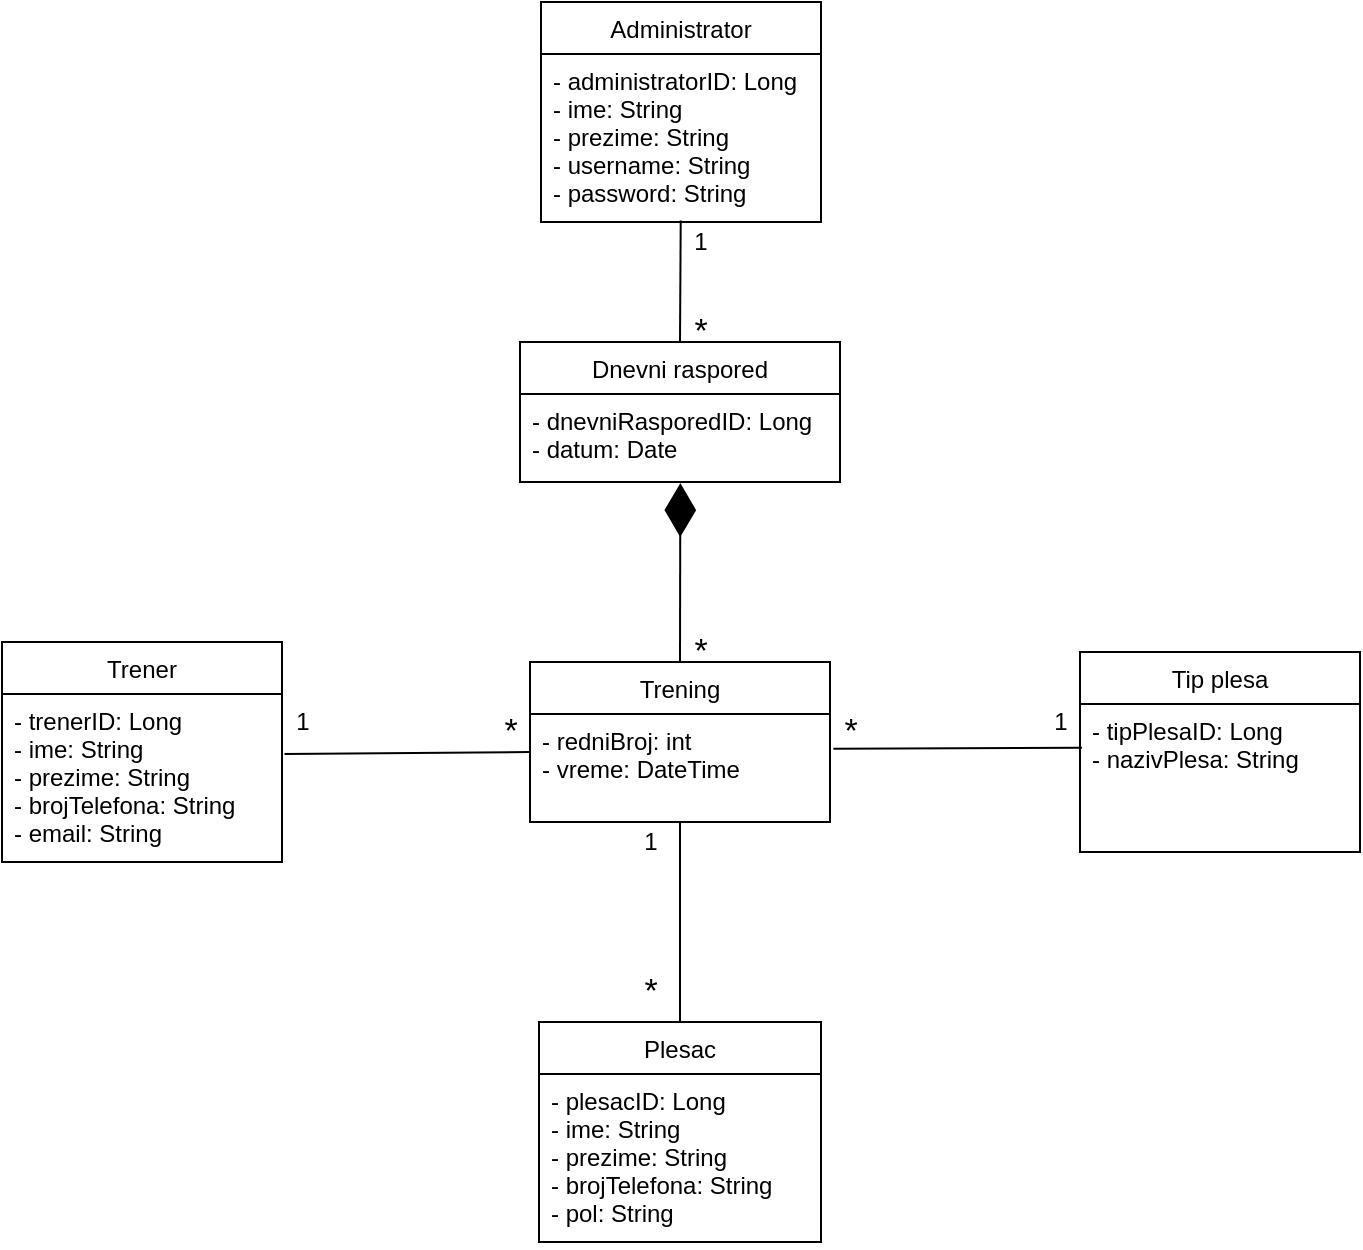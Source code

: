 <mxfile version="14.6.11" type="device"><diagram id="nnGkGXvicRxapjGJd8_y" name="Page-1"><mxGraphModel dx="413" dy="214" grid="1" gridSize="10" guides="1" tooltips="1" connect="1" arrows="1" fold="1" page="1" pageScale="1" pageWidth="850" pageHeight="1100" math="0" shadow="0"><root><mxCell id="0"/><mxCell id="1" parent="0"/><mxCell id="8oFCJtVa3UXEhuzLHAK--1" value="Administrator" style="swimlane;fontStyle=0;childLayout=stackLayout;horizontal=1;startSize=26;fillColor=none;horizontalStack=0;resizeParent=1;resizeParentMax=0;resizeLast=0;collapsible=1;marginBottom=0;" parent="1" vertex="1"><mxGeometry x="370.5" y="20" width="140" height="110" as="geometry"/></mxCell><mxCell id="8oFCJtVa3UXEhuzLHAK--2" value="- administratorID: Long&#10;- ime: String&#10;- prezime: String&#10;- username: String&#10;- password: String" style="text;strokeColor=none;fillColor=none;align=left;verticalAlign=top;spacingLeft=4;spacingRight=4;overflow=hidden;rotatable=0;points=[[0,0.5],[1,0.5]];portConstraint=eastwest;" parent="8oFCJtVa3UXEhuzLHAK--1" vertex="1"><mxGeometry y="26" width="140" height="84" as="geometry"/></mxCell><mxCell id="8oFCJtVa3UXEhuzLHAK--5" value="Dnevni raspored" style="swimlane;fontStyle=0;childLayout=stackLayout;horizontal=1;startSize=26;fillColor=none;horizontalStack=0;resizeParent=1;resizeParentMax=0;resizeLast=0;collapsible=1;marginBottom=0;" parent="1" vertex="1"><mxGeometry x="360" y="190" width="160" height="70" as="geometry"/></mxCell><mxCell id="8oFCJtVa3UXEhuzLHAK--6" value="- dnevniRasporedID: Long&#10;- datum: Date" style="text;strokeColor=none;fillColor=none;align=left;verticalAlign=top;spacingLeft=4;spacingRight=4;overflow=hidden;rotatable=0;points=[[0,0.5],[1,0.5]];portConstraint=eastwest;" parent="8oFCJtVa3UXEhuzLHAK--5" vertex="1"><mxGeometry y="26" width="160" height="44" as="geometry"/></mxCell><mxCell id="8oFCJtVa3UXEhuzLHAK--7" value="Plesac" style="swimlane;fontStyle=0;childLayout=stackLayout;horizontal=1;startSize=26;fillColor=none;horizontalStack=0;resizeParent=1;resizeParentMax=0;resizeLast=0;collapsible=1;marginBottom=0;" parent="1" vertex="1"><mxGeometry x="369.5" y="530" width="141" height="110" as="geometry"/></mxCell><mxCell id="8oFCJtVa3UXEhuzLHAK--8" value="- plesacID: Long&#10;- ime: String&#10;- prezime: String&#10;- brojTelefona: String&#10;- pol: String" style="text;strokeColor=none;fillColor=none;align=left;verticalAlign=top;spacingLeft=4;spacingRight=4;overflow=hidden;rotatable=0;points=[[0,0.5],[1,0.5]];portConstraint=eastwest;" parent="8oFCJtVa3UXEhuzLHAK--7" vertex="1"><mxGeometry y="26" width="141" height="84" as="geometry"/></mxCell><mxCell id="8oFCJtVa3UXEhuzLHAK--9" value="Trening" style="swimlane;fontStyle=0;childLayout=stackLayout;horizontal=1;startSize=26;fillColor=none;horizontalStack=0;resizeParent=1;resizeParentMax=0;resizeLast=0;collapsible=1;marginBottom=0;" parent="1" vertex="1"><mxGeometry x="365" y="350" width="150" height="80" as="geometry"/></mxCell><mxCell id="8oFCJtVa3UXEhuzLHAK--10" value="- redniBroj: int&#10;- vreme: DateTime" style="text;strokeColor=none;fillColor=none;align=left;verticalAlign=top;spacingLeft=4;spacingRight=4;overflow=hidden;rotatable=0;points=[[0,0.5],[1,0.5]];portConstraint=eastwest;" parent="8oFCJtVa3UXEhuzLHAK--9" vertex="1"><mxGeometry y="26" width="150" height="54" as="geometry"/></mxCell><mxCell id="8oFCJtVa3UXEhuzLHAK--13" value="Trener" style="swimlane;fontStyle=0;childLayout=stackLayout;horizontal=1;startSize=26;fillColor=none;horizontalStack=0;resizeParent=1;resizeParentMax=0;resizeLast=0;collapsible=1;marginBottom=0;" parent="1" vertex="1"><mxGeometry x="101" y="340" width="140" height="110" as="geometry"/></mxCell><mxCell id="8oFCJtVa3UXEhuzLHAK--14" value="- trenerID: Long&#10;- ime: String&#10;- prezime: String&#10;- brojTelefona: String&#10;- email: String" style="text;strokeColor=none;fillColor=none;align=left;verticalAlign=top;spacingLeft=4;spacingRight=4;overflow=hidden;rotatable=0;points=[[0,0.5],[1,0.5]];portConstraint=eastwest;" parent="8oFCJtVa3UXEhuzLHAK--13" vertex="1"><mxGeometry y="26" width="140" height="84" as="geometry"/></mxCell><mxCell id="8oFCJtVa3UXEhuzLHAK--15" value="Tip plesa" style="swimlane;fontStyle=0;childLayout=stackLayout;horizontal=1;startSize=26;fillColor=none;horizontalStack=0;resizeParent=1;resizeParentMax=0;resizeLast=0;collapsible=1;marginBottom=0;" parent="1" vertex="1"><mxGeometry x="640" y="345" width="140" height="100" as="geometry"/></mxCell><mxCell id="8oFCJtVa3UXEhuzLHAK--16" value="- tipPlesaID: Long&#10;- nazivPlesa: String" style="text;strokeColor=none;fillColor=none;align=left;verticalAlign=top;spacingLeft=4;spacingRight=4;overflow=hidden;rotatable=0;points=[[0,0.5],[1,0.5]];portConstraint=eastwest;" parent="8oFCJtVa3UXEhuzLHAK--15" vertex="1"><mxGeometry y="26" width="140" height="74" as="geometry"/></mxCell><mxCell id="8oFCJtVa3UXEhuzLHAK--19" value="" style="endArrow=none;html=1;exitX=0.5;exitY=0;exitDx=0;exitDy=0;entryX=0.499;entryY=0.991;entryDx=0;entryDy=0;entryPerimeter=0;" parent="1" source="8oFCJtVa3UXEhuzLHAK--5" target="8oFCJtVa3UXEhuzLHAK--2" edge="1"><mxGeometry width="50" height="50" relative="1" as="geometry"><mxPoint x="370" y="290" as="sourcePoint"/><mxPoint x="430" y="150" as="targetPoint"/></mxGeometry></mxCell><mxCell id="8oFCJtVa3UXEhuzLHAK--20" value="" style="endArrow=none;html=1;entryX=0.001;entryY=0.353;entryDx=0;entryDy=0;entryPerimeter=0;exitX=1.009;exitY=0.357;exitDx=0;exitDy=0;exitPerimeter=0;" parent="1" source="8oFCJtVa3UXEhuzLHAK--14" target="8oFCJtVa3UXEhuzLHAK--10" edge="1"><mxGeometry width="50" height="50" relative="1" as="geometry"><mxPoint x="280" y="395" as="sourcePoint"/><mxPoint x="340" y="403" as="targetPoint"/></mxGeometry></mxCell><mxCell id="8oFCJtVa3UXEhuzLHAK--21" value="" style="endArrow=none;html=1;entryX=1.011;entryY=0.321;entryDx=0;entryDy=0;entryPerimeter=0;exitX=0.007;exitY=0.295;exitDx=0;exitDy=0;exitPerimeter=0;" parent="1" source="8oFCJtVa3UXEhuzLHAK--16" target="8oFCJtVa3UXEhuzLHAK--10" edge="1"><mxGeometry width="50" height="50" relative="1" as="geometry"><mxPoint x="620" y="380" as="sourcePoint"/><mxPoint x="372.6" y="404.522" as="targetPoint"/></mxGeometry></mxCell><mxCell id="8oFCJtVa3UXEhuzLHAK--24" value="" style="endArrow=diamondThin;endFill=1;endSize=24;html=1;exitX=0.5;exitY=0;exitDx=0;exitDy=0;entryX=0.501;entryY=1.013;entryDx=0;entryDy=0;entryPerimeter=0;" parent="1" source="8oFCJtVa3UXEhuzLHAK--9" target="8oFCJtVa3UXEhuzLHAK--6" edge="1"><mxGeometry width="160" relative="1" as="geometry"><mxPoint x="330" y="310" as="sourcePoint"/><mxPoint x="460" y="270" as="targetPoint"/></mxGeometry></mxCell><mxCell id="8oFCJtVa3UXEhuzLHAK--25" value="1" style="text;html=1;align=center;verticalAlign=middle;resizable=0;points=[];autosize=1;strokeColor=none;" parent="1" vertex="1"><mxGeometry x="440" y="130" width="20" height="20" as="geometry"/></mxCell><mxCell id="8oFCJtVa3UXEhuzLHAK--26" value="1" style="text;html=1;align=center;verticalAlign=middle;resizable=0;points=[];autosize=1;strokeColor=none;" parent="1" vertex="1"><mxGeometry x="620" y="370" width="20" height="20" as="geometry"/></mxCell><mxCell id="8oFCJtVa3UXEhuzLHAK--29" value="1" style="text;html=1;align=center;verticalAlign=middle;resizable=0;points=[];autosize=1;strokeColor=none;" parent="1" vertex="1"><mxGeometry x="241" y="370" width="20" height="20" as="geometry"/></mxCell><mxCell id="8oFCJtVa3UXEhuzLHAK--30" value="" style="endArrow=none;html=1;exitX=0.5;exitY=0;exitDx=0;exitDy=0;" parent="1" source="8oFCJtVa3UXEhuzLHAK--7" target="8oFCJtVa3UXEhuzLHAK--10" edge="1"><mxGeometry width="50" height="50" relative="1" as="geometry"><mxPoint x="250.7" y="403.34" as="sourcePoint"/><mxPoint x="450" y="450" as="targetPoint"/></mxGeometry></mxCell><mxCell id="8oFCJtVa3UXEhuzLHAK--31" value="1" style="text;html=1;align=center;verticalAlign=middle;resizable=0;points=[];autosize=1;strokeColor=none;" parent="1" vertex="1"><mxGeometry x="415" y="430" width="20" height="20" as="geometry"/></mxCell><mxCell id="8oFCJtVa3UXEhuzLHAK--32" value="*" style="text;html=1;align=center;verticalAlign=middle;resizable=0;points=[];autosize=1;strokeColor=none;fontSize=17;" parent="1" vertex="1"><mxGeometry x="440" y="170" width="20" height="30" as="geometry"/></mxCell><mxCell id="8oFCJtVa3UXEhuzLHAK--33" value="*" style="text;html=1;align=center;verticalAlign=middle;resizable=0;points=[];autosize=1;strokeColor=none;fontSize=17;" parent="1" vertex="1"><mxGeometry x="440" y="330" width="20" height="30" as="geometry"/></mxCell><mxCell id="8oFCJtVa3UXEhuzLHAK--34" value="*" style="text;html=1;align=center;verticalAlign=middle;resizable=0;points=[];autosize=1;strokeColor=none;fontSize=17;" parent="1" vertex="1"><mxGeometry x="345" y="370" width="20" height="30" as="geometry"/></mxCell><mxCell id="8oFCJtVa3UXEhuzLHAK--35" value="*" style="text;html=1;align=center;verticalAlign=middle;resizable=0;points=[];autosize=1;strokeColor=none;fontSize=17;" parent="1" vertex="1"><mxGeometry x="515" y="370" width="20" height="30" as="geometry"/></mxCell><mxCell id="8oFCJtVa3UXEhuzLHAK--40" value="*" style="text;html=1;align=center;verticalAlign=middle;resizable=0;points=[];autosize=1;strokeColor=none;fontSize=17;" parent="1" vertex="1"><mxGeometry x="415" y="500" width="20" height="30" as="geometry"/></mxCell></root></mxGraphModel></diagram></mxfile>